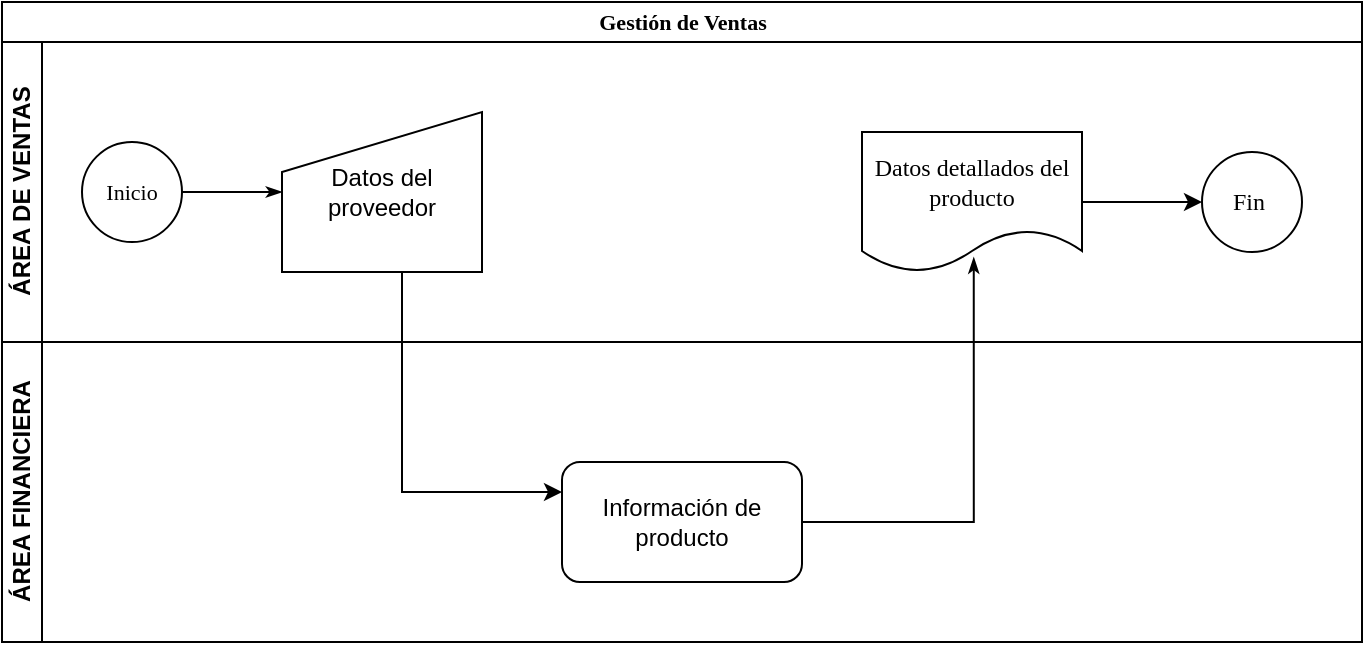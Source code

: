 <mxfile version="24.7.12">
  <diagram name="Page-1" id="c7488fd3-1785-93aa-aadb-54a6760d102a">
    <mxGraphModel dx="979" dy="524" grid="1" gridSize="10" guides="1" tooltips="1" connect="1" arrows="1" fold="1" page="1" pageScale="1" pageWidth="1100" pageHeight="850" background="none" math="0" shadow="0">
      <root>
        <mxCell id="0" />
        <mxCell id="1" parent="0" />
        <mxCell id="2b4e8129b02d487f-1" value="&lt;font style=&quot;font-size: 11px;&quot;&gt;Gestión de Ventas&lt;/font&gt;" style="swimlane;html=1;childLayout=stackLayout;horizontal=1;startSize=20;horizontalStack=0;rounded=0;shadow=0;labelBackgroundColor=none;strokeWidth=1;fontFamily=Verdana;fontSize=8;align=center;" parent="1" vertex="1">
          <mxGeometry x="110" y="50" width="680" height="320" as="geometry" />
        </mxCell>
        <mxCell id="2b4e8129b02d487f-2" value="ÁREA DE VENTAS" style="swimlane;html=1;startSize=20;horizontal=0;" parent="2b4e8129b02d487f-1" vertex="1">
          <mxGeometry y="20" width="680" height="150" as="geometry" />
        </mxCell>
        <mxCell id="2b4e8129b02d487f-18" style="edgeStyle=orthogonalEdgeStyle;rounded=0;html=1;labelBackgroundColor=none;startArrow=none;startFill=0;startSize=5;endArrow=classicThin;endFill=1;endSize=5;jettySize=auto;orthogonalLoop=1;strokeWidth=1;fontFamily=Verdana;fontSize=8" parent="2b4e8129b02d487f-2" source="2b4e8129b02d487f-5" target="tXVH7XBkEAaDwxEqHEUf-9" edge="1">
          <mxGeometry relative="1" as="geometry">
            <mxPoint x="120.0" y="66.706" as="targetPoint" />
          </mxGeometry>
        </mxCell>
        <mxCell id="2b4e8129b02d487f-5" value="&lt;font style=&quot;font-size: 11px;&quot;&gt;Inicio&lt;/font&gt;" style="ellipse;whiteSpace=wrap;html=1;rounded=0;shadow=0;labelBackgroundColor=none;strokeWidth=1;fontFamily=Verdana;fontSize=8;align=center;" parent="2b4e8129b02d487f-2" vertex="1">
          <mxGeometry x="40" y="50" width="50" height="50" as="geometry" />
        </mxCell>
        <mxCell id="eSjwZEKq3TR9o_CCrWoi-11" value="" style="edgeStyle=orthogonalEdgeStyle;rounded=0;orthogonalLoop=1;jettySize=auto;html=1;" parent="2b4e8129b02d487f-2" source="eSjwZEKq3TR9o_CCrWoi-1" target="eSjwZEKq3TR9o_CCrWoi-10" edge="1">
          <mxGeometry relative="1" as="geometry" />
        </mxCell>
        <mxCell id="eSjwZEKq3TR9o_CCrWoi-1" value="&lt;font face=&quot;Verdana&quot;&gt;Datos detallados del producto&lt;/font&gt;" style="shape=document;whiteSpace=wrap;html=1;boundedLbl=1;align=center;" parent="2b4e8129b02d487f-2" vertex="1">
          <mxGeometry x="430" y="45" width="110" height="70" as="geometry" />
        </mxCell>
        <mxCell id="eSjwZEKq3TR9o_CCrWoi-10" value="&lt;font style=&quot;font-size: 12px;&quot;&gt;Fin&amp;nbsp;&lt;/font&gt;" style="ellipse;whiteSpace=wrap;html=1;rounded=0;shadow=0;labelBackgroundColor=none;strokeWidth=1;fontFamily=Verdana;fontSize=8;align=center;" parent="2b4e8129b02d487f-2" vertex="1">
          <mxGeometry x="600" y="55" width="50" height="50" as="geometry" />
        </mxCell>
        <mxCell id="tXVH7XBkEAaDwxEqHEUf-9" value="Datos del proveedor" style="shape=manualInput;whiteSpace=wrap;html=1;" parent="2b4e8129b02d487f-2" vertex="1">
          <mxGeometry x="140" y="35" width="100" height="80" as="geometry" />
        </mxCell>
        <mxCell id="tXVH7XBkEAaDwxEqHEUf-10" style="edgeStyle=orthogonalEdgeStyle;rounded=0;orthogonalLoop=1;jettySize=auto;html=1;exitX=0.5;exitY=1;exitDx=0;exitDy=0;" parent="2b4e8129b02d487f-2" source="tXVH7XBkEAaDwxEqHEUf-9" target="tXVH7XBkEAaDwxEqHEUf-9" edge="1">
          <mxGeometry relative="1" as="geometry" />
        </mxCell>
        <mxCell id="tXVH7XBkEAaDwxEqHEUf-13" style="edgeStyle=orthogonalEdgeStyle;rounded=0;orthogonalLoop=1;jettySize=auto;html=1;" parent="2b4e8129b02d487f-1" source="tXVH7XBkEAaDwxEqHEUf-9" target="tXVH7XBkEAaDwxEqHEUf-15" edge="1">
          <mxGeometry relative="1" as="geometry">
            <mxPoint x="270.0" y="245" as="targetPoint" />
            <Array as="points">
              <mxPoint x="200" y="245" />
            </Array>
          </mxGeometry>
        </mxCell>
        <mxCell id="tXVH7XBkEAaDwxEqHEUf-1" value="ÁREA FINANCIERA" style="swimlane;html=1;startSize=20;horizontal=0;" parent="2b4e8129b02d487f-1" vertex="1">
          <mxGeometry y="170" width="680" height="150" as="geometry" />
        </mxCell>
        <mxCell id="tXVH7XBkEAaDwxEqHEUf-15" value="Información de producto" style="rounded=1;whiteSpace=wrap;html=1;" parent="tXVH7XBkEAaDwxEqHEUf-1" vertex="1">
          <mxGeometry x="280" y="60" width="120" height="60" as="geometry" />
        </mxCell>
        <mxCell id="tXVH7XBkEAaDwxEqHEUf-2" style="edgeStyle=orthogonalEdgeStyle;rounded=0;html=1;labelBackgroundColor=none;startArrow=none;startFill=0;startSize=5;endArrow=classicThin;endFill=1;endSize=5;jettySize=auto;orthogonalLoop=1;strokeWidth=1;fontFamily=Verdana;fontSize=8;entryX=0.508;entryY=0.896;entryDx=0;entryDy=0;entryPerimeter=0;" parent="2b4e8129b02d487f-1" source="tXVH7XBkEAaDwxEqHEUf-15" target="eSjwZEKq3TR9o_CCrWoi-1" edge="1">
          <mxGeometry relative="1" as="geometry">
            <mxPoint x="390.0" y="245" as="sourcePoint" />
            <mxPoint x="430.0" y="247.529" as="targetPoint" />
          </mxGeometry>
        </mxCell>
      </root>
    </mxGraphModel>
  </diagram>
</mxfile>
